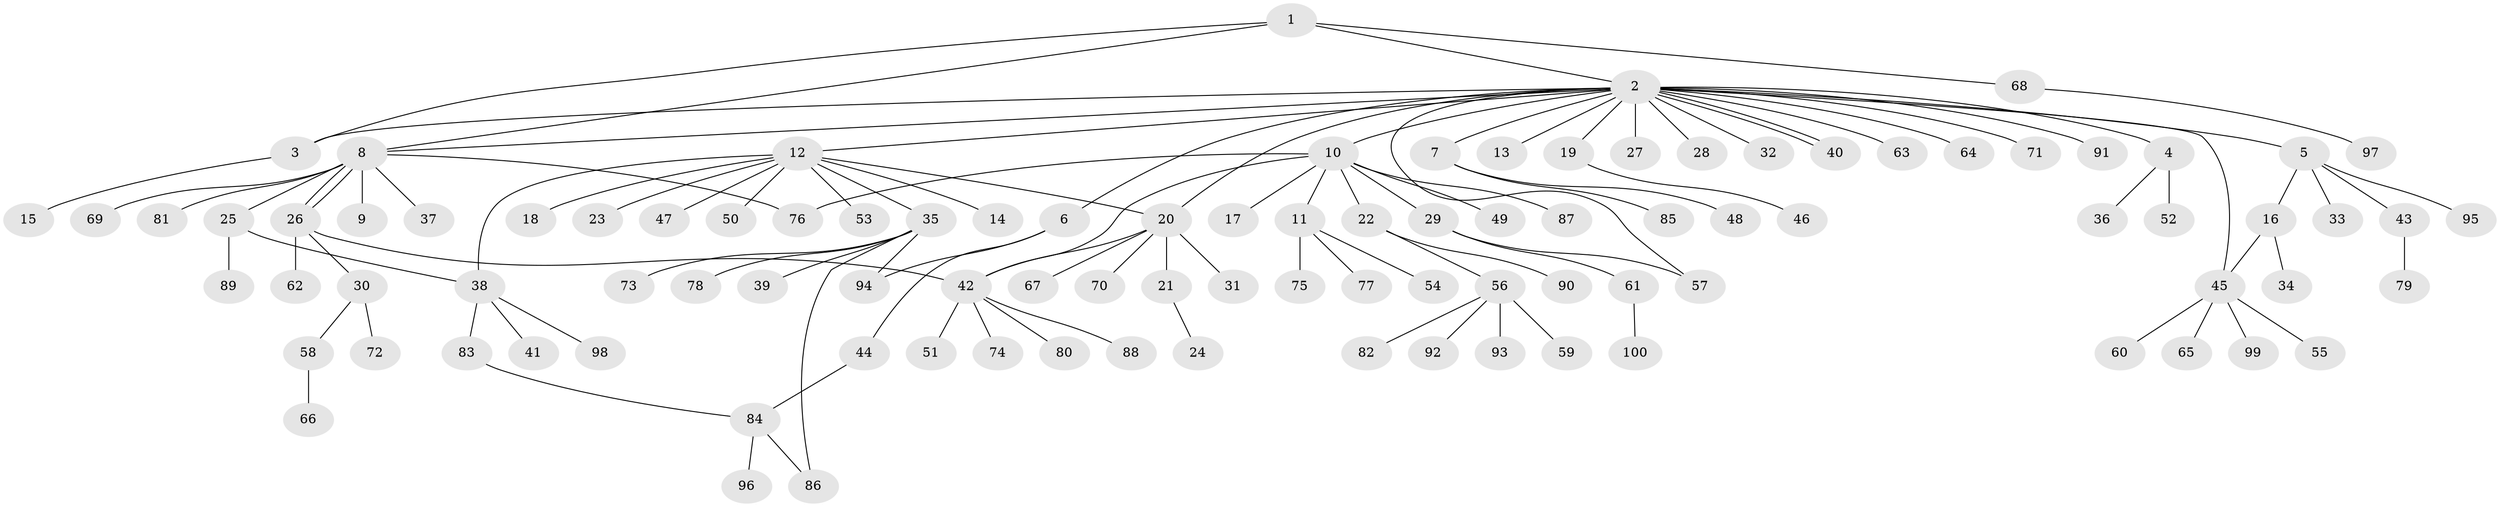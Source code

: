 // Generated by graph-tools (version 1.1) at 2025/01/03/09/25 03:01:39]
// undirected, 100 vertices, 113 edges
graph export_dot {
graph [start="1"]
  node [color=gray90,style=filled];
  1;
  2;
  3;
  4;
  5;
  6;
  7;
  8;
  9;
  10;
  11;
  12;
  13;
  14;
  15;
  16;
  17;
  18;
  19;
  20;
  21;
  22;
  23;
  24;
  25;
  26;
  27;
  28;
  29;
  30;
  31;
  32;
  33;
  34;
  35;
  36;
  37;
  38;
  39;
  40;
  41;
  42;
  43;
  44;
  45;
  46;
  47;
  48;
  49;
  50;
  51;
  52;
  53;
  54;
  55;
  56;
  57;
  58;
  59;
  60;
  61;
  62;
  63;
  64;
  65;
  66;
  67;
  68;
  69;
  70;
  71;
  72;
  73;
  74;
  75;
  76;
  77;
  78;
  79;
  80;
  81;
  82;
  83;
  84;
  85;
  86;
  87;
  88;
  89;
  90;
  91;
  92;
  93;
  94;
  95;
  96;
  97;
  98;
  99;
  100;
  1 -- 2;
  1 -- 3;
  1 -- 8;
  1 -- 68;
  2 -- 3;
  2 -- 4;
  2 -- 5;
  2 -- 6;
  2 -- 7;
  2 -- 8;
  2 -- 10;
  2 -- 12;
  2 -- 13;
  2 -- 19;
  2 -- 20;
  2 -- 27;
  2 -- 28;
  2 -- 32;
  2 -- 40;
  2 -- 40;
  2 -- 45;
  2 -- 57;
  2 -- 63;
  2 -- 64;
  2 -- 71;
  2 -- 91;
  3 -- 15;
  4 -- 36;
  4 -- 52;
  5 -- 16;
  5 -- 33;
  5 -- 43;
  5 -- 95;
  6 -- 44;
  6 -- 94;
  7 -- 48;
  7 -- 85;
  8 -- 9;
  8 -- 25;
  8 -- 26;
  8 -- 26;
  8 -- 37;
  8 -- 69;
  8 -- 76;
  8 -- 81;
  10 -- 11;
  10 -- 17;
  10 -- 22;
  10 -- 29;
  10 -- 42;
  10 -- 49;
  10 -- 76;
  10 -- 87;
  11 -- 54;
  11 -- 75;
  11 -- 77;
  12 -- 14;
  12 -- 18;
  12 -- 20;
  12 -- 23;
  12 -- 35;
  12 -- 38;
  12 -- 47;
  12 -- 50;
  12 -- 53;
  16 -- 34;
  16 -- 45;
  19 -- 46;
  20 -- 21;
  20 -- 31;
  20 -- 42;
  20 -- 67;
  20 -- 70;
  21 -- 24;
  22 -- 56;
  22 -- 90;
  25 -- 38;
  25 -- 89;
  26 -- 30;
  26 -- 42;
  26 -- 62;
  29 -- 57;
  29 -- 61;
  30 -- 58;
  30 -- 72;
  35 -- 39;
  35 -- 73;
  35 -- 78;
  35 -- 86;
  35 -- 94;
  38 -- 41;
  38 -- 83;
  38 -- 98;
  42 -- 51;
  42 -- 74;
  42 -- 80;
  42 -- 88;
  43 -- 79;
  44 -- 84;
  45 -- 55;
  45 -- 60;
  45 -- 65;
  45 -- 99;
  56 -- 59;
  56 -- 82;
  56 -- 92;
  56 -- 93;
  58 -- 66;
  61 -- 100;
  68 -- 97;
  83 -- 84;
  84 -- 86;
  84 -- 96;
}
